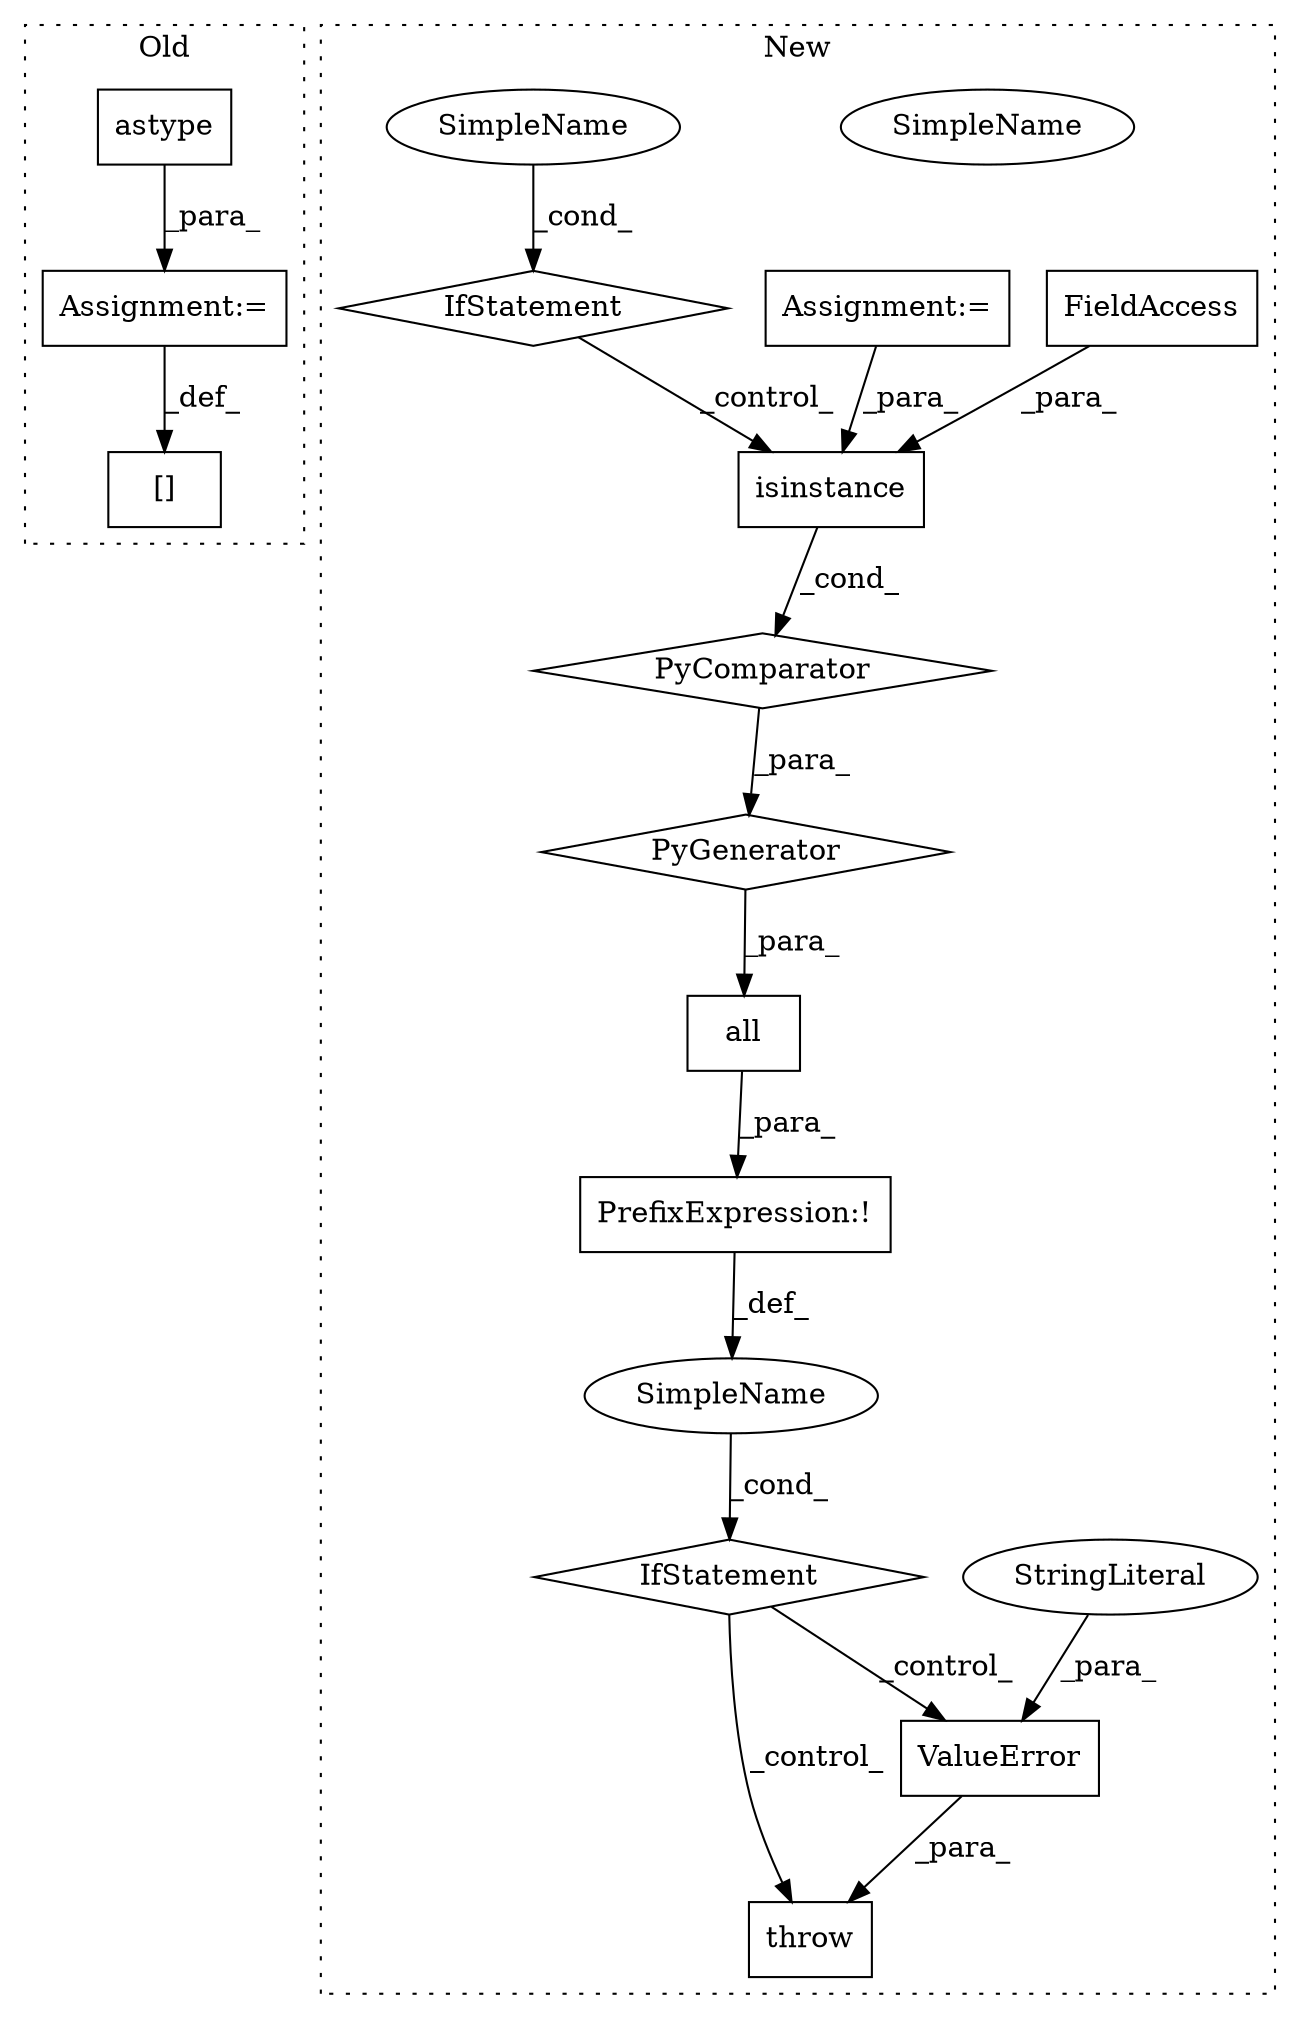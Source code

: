 digraph G {
subgraph cluster0 {
1 [label="astype" a="32" s="635,645" l="7,1" shape="box"];
10 [label="Assignment:=" a="7" s="628" l="1" shape="box"];
14 [label="[]" a="2" s="849,859" l="9,1" shape="box"];
label = "Old";
style="dotted";
}
subgraph cluster1 {
2 [label="isinstance" a="32" s="578,605" l="11,1" shape="box"];
3 [label="IfStatement" a="25" s="560,689" l="4,2" shape="diamond"];
4 [label="FieldAccess" a="22" s="592" l="13" shape="box"];
5 [label="PrefixExpression:!" a="38" s="564" l="1" shape="box"];
6 [label="ValueError" a="32" s="705,760" l="11,1" shape="box"];
7 [label="SimpleName" a="42" s="" l="" shape="ellipse"];
8 [label="StringLiteral" a="45" s="716" l="44" shape="ellipse"];
9 [label="throw" a="53" s="699" l="6" shape="box"];
11 [label="IfStatement" a="25" s="664" l="22" shape="diamond"];
12 [label="all" a="32" s="565,692" l="13,-3" shape="box"];
13 [label="PyComparator" a="113" s="664" l="22" shape="diamond"];
15 [label="SimpleName" a="42" s="681" l="5" shape="ellipse"];
16 [label="PyGenerator" a="107" s="578" l="114" shape="diamond"];
17 [label="Assignment:=" a="7" s="664" l="22" shape="box"];
18 [label="SimpleName" a="42" s="681" l="5" shape="ellipse"];
label = "New";
style="dotted";
}
1 -> 10 [label="_para_"];
2 -> 13 [label="_cond_"];
3 -> 9 [label="_control_"];
3 -> 6 [label="_control_"];
4 -> 2 [label="_para_"];
5 -> 7 [label="_def_"];
6 -> 9 [label="_para_"];
7 -> 3 [label="_cond_"];
8 -> 6 [label="_para_"];
10 -> 14 [label="_def_"];
11 -> 2 [label="_control_"];
12 -> 5 [label="_para_"];
13 -> 16 [label="_para_"];
16 -> 12 [label="_para_"];
17 -> 2 [label="_para_"];
18 -> 11 [label="_cond_"];
}